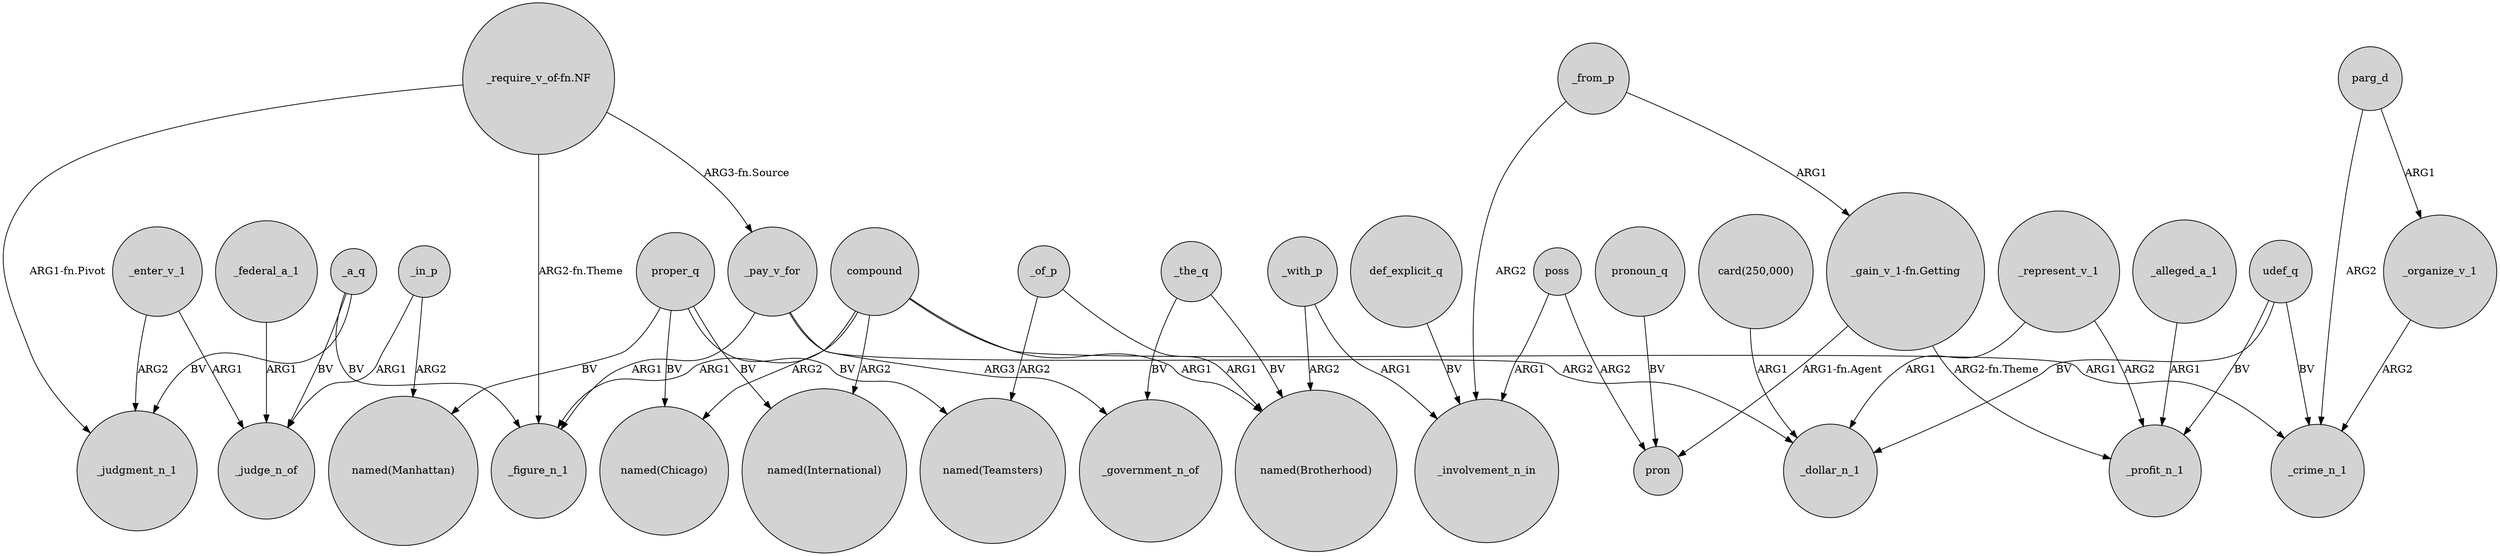 digraph {
	node [shape=circle style=filled]
	"_require_v_of-fn.NF" -> _figure_n_1 [label="ARG2-fn.Theme"]
	_a_q -> _figure_n_1 [label=BV]
	_pay_v_for -> _government_n_of [label=ARG3]
	_from_p -> "_gain_v_1-fn.Getting" [label=ARG1]
	poss -> pron [label=ARG2]
	compound -> "named(Brotherhood)" [label=ARG1]
	def_explicit_q -> _involvement_n_in [label=BV]
	_of_p -> "named(Brotherhood)" [label=ARG1]
	_represent_v_1 -> _dollar_n_1 [label=ARG1]
	poss -> _involvement_n_in [label=ARG1]
	"_require_v_of-fn.NF" -> _judgment_n_1 [label="ARG1-fn.Pivot"]
	compound -> _crime_n_1 [label=ARG1]
	_from_p -> _involvement_n_in [label=ARG2]
	_a_q -> _judgment_n_1 [label=BV]
	compound -> "named(Chicago)" [label=ARG2]
	proper_q -> "named(Manhattan)" [label=BV]
	_enter_v_1 -> _judge_n_of [label=ARG1]
	_pay_v_for -> _dollar_n_1 [label=ARG2]
	_with_p -> "named(Brotherhood)" [label=ARG2]
	"card(250,000)" -> _dollar_n_1 [label=ARG1]
	_organize_v_1 -> _crime_n_1 [label=ARG2]
	_a_q -> _judge_n_of [label=BV]
	_pay_v_for -> _figure_n_1 [label=ARG1]
	"_gain_v_1-fn.Getting" -> _profit_n_1 [label="ARG2-fn.Theme"]
	pronoun_q -> pron [label=BV]
	_in_p -> _judge_n_of [label=ARG1]
	_the_q -> "named(Brotherhood)" [label=BV]
	compound -> "named(International)" [label=ARG2]
	_enter_v_1 -> _judgment_n_1 [label=ARG2]
	_in_p -> "named(Manhattan)" [label=ARG2]
	_with_p -> _involvement_n_in [label=ARG1]
	parg_d -> _organize_v_1 [label=ARG1]
	"_require_v_of-fn.NF" -> _pay_v_for [label="ARG3-fn.Source"]
	_the_q -> _government_n_of [label=BV]
	proper_q -> "named(Teamsters)" [label=BV]
	_federal_a_1 -> _judge_n_of [label=ARG1]
	_represent_v_1 -> _profit_n_1 [label=ARG2]
	udef_q -> _profit_n_1 [label=BV]
	_of_p -> "named(Teamsters)" [label=ARG2]
	parg_d -> _crime_n_1 [label=ARG2]
	_alleged_a_1 -> _profit_n_1 [label=ARG1]
	udef_q -> _crime_n_1 [label=BV]
	proper_q -> "named(Chicago)" [label=BV]
	udef_q -> _dollar_n_1 [label=BV]
	"_gain_v_1-fn.Getting" -> pron [label="ARG1-fn.Agent"]
	proper_q -> "named(International)" [label=BV]
	compound -> _figure_n_1 [label=ARG1]
}
